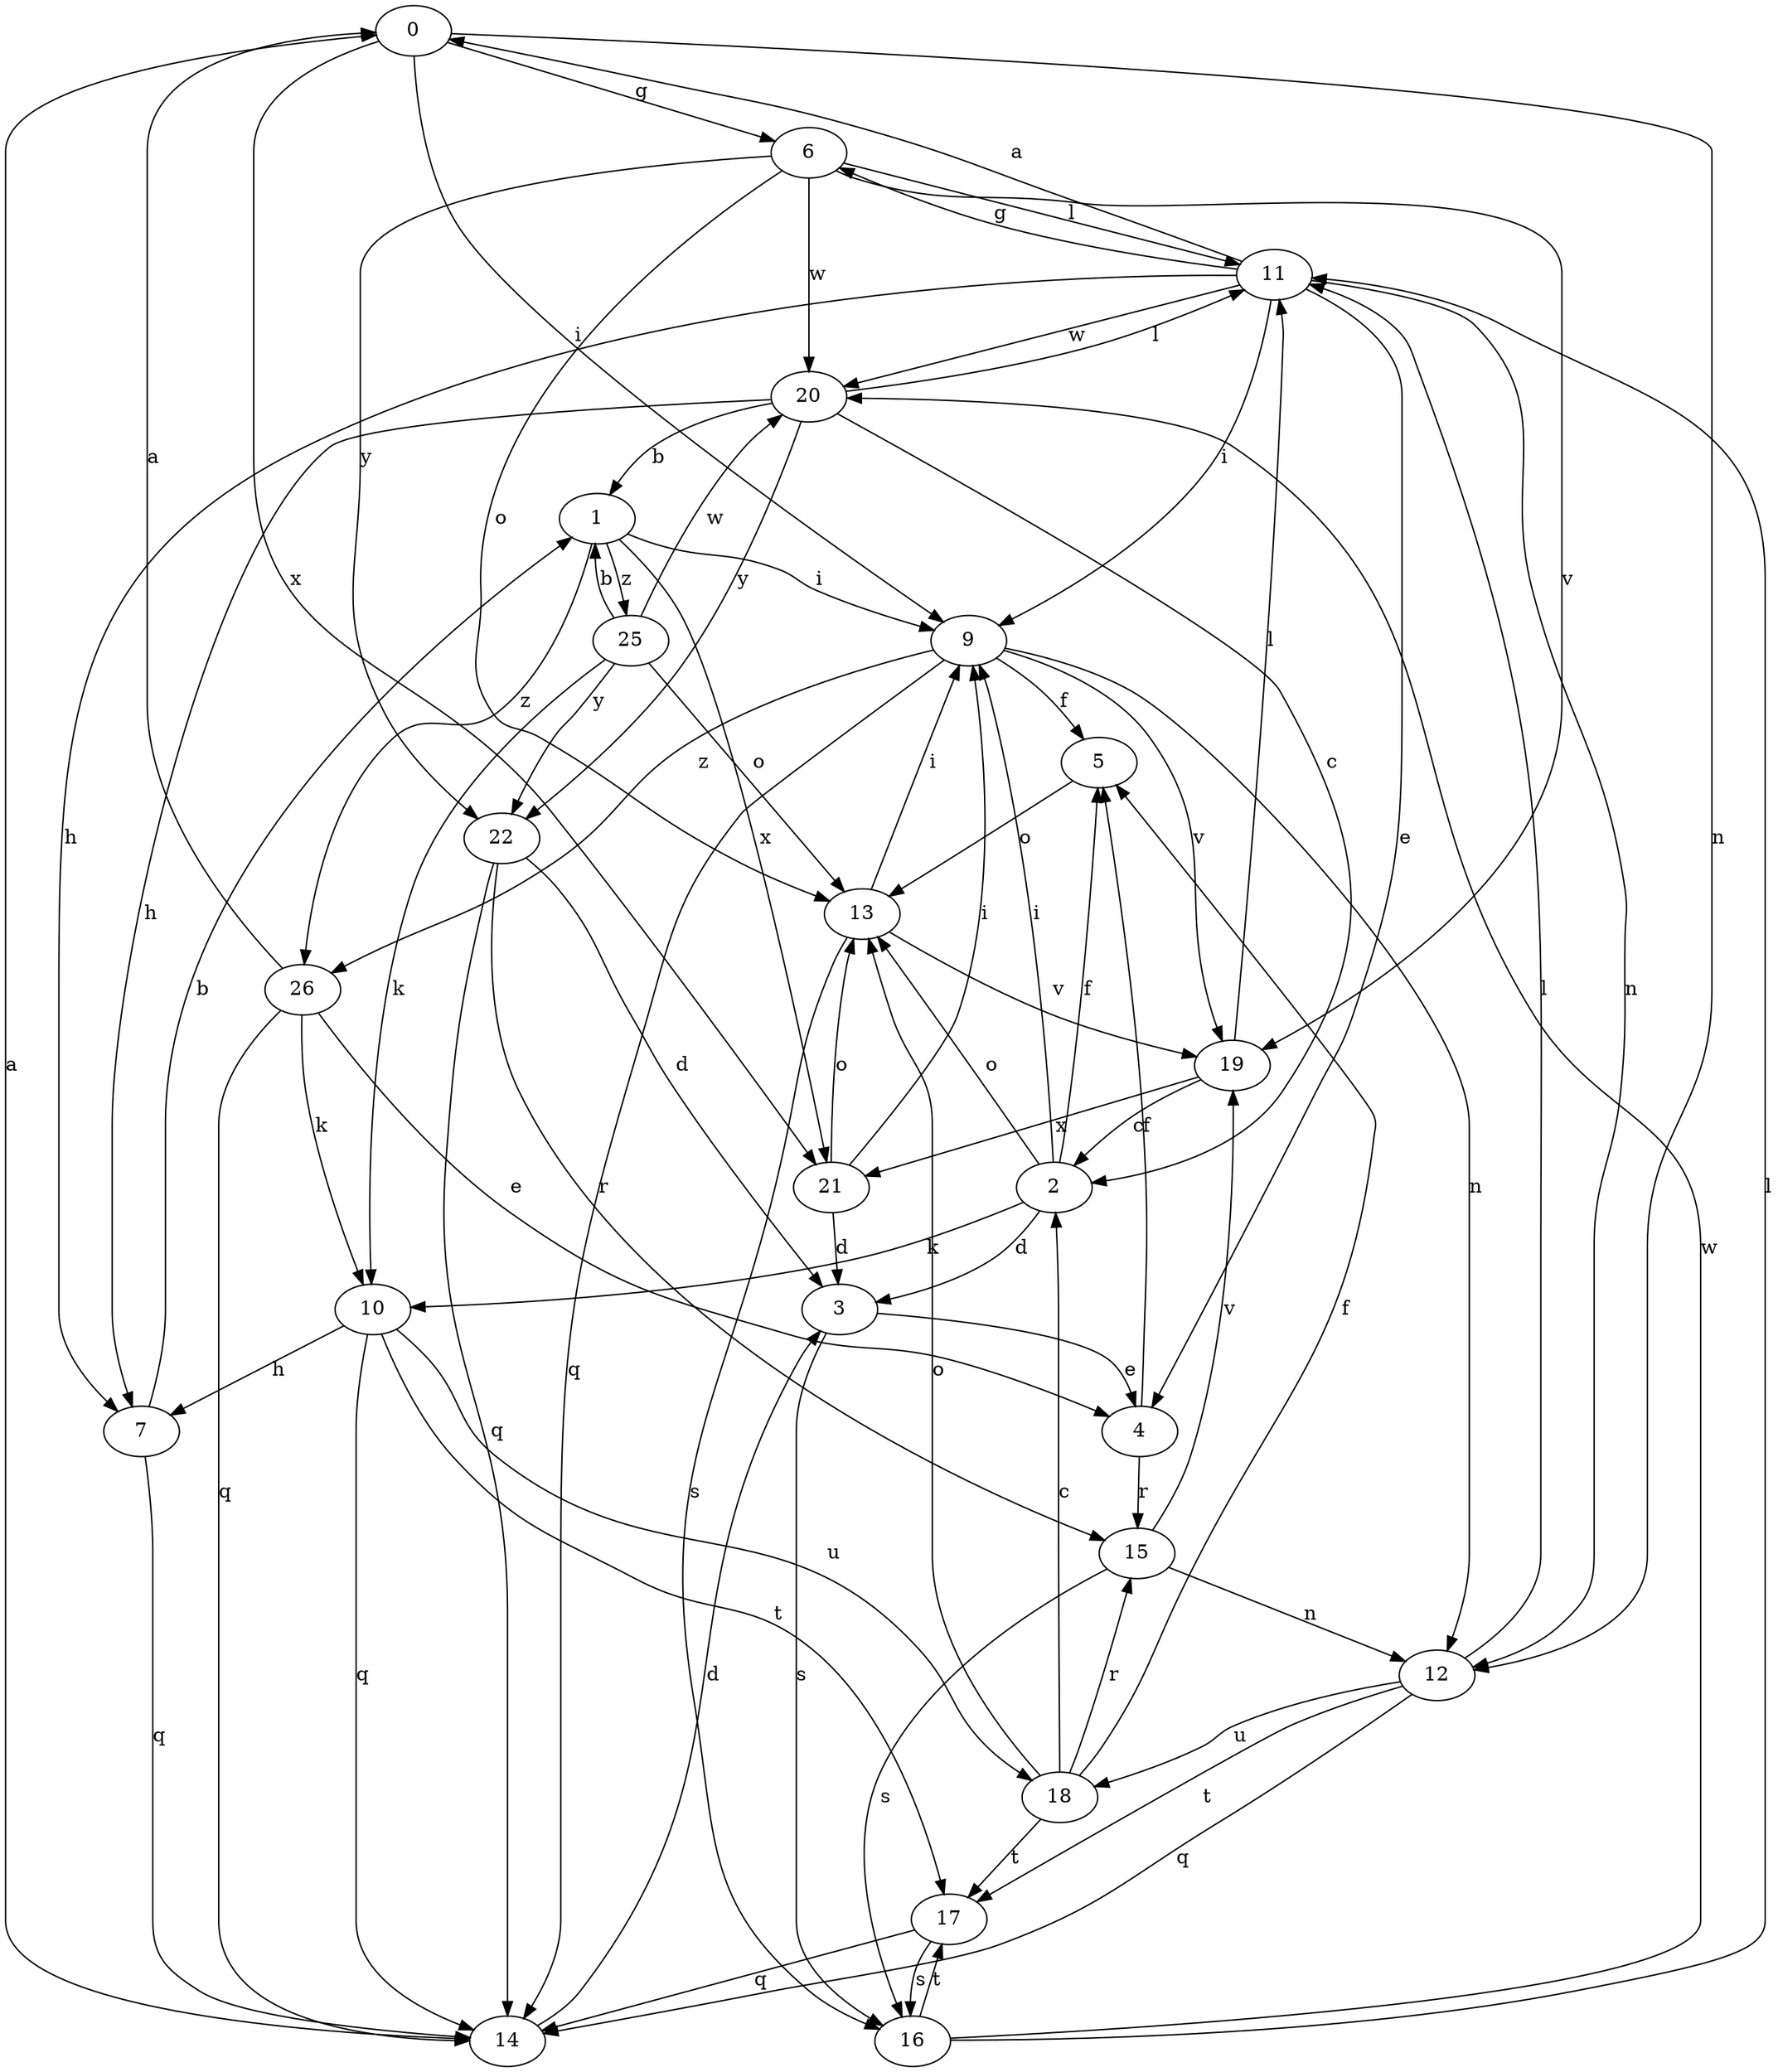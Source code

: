 strict digraph  {
0;
1;
2;
3;
4;
5;
6;
7;
9;
10;
11;
12;
13;
14;
15;
16;
17;
18;
19;
20;
21;
22;
25;
26;
0 -> 6  [label=g];
0 -> 9  [label=i];
0 -> 12  [label=n];
0 -> 21  [label=x];
1 -> 9  [label=i];
1 -> 21  [label=x];
1 -> 25  [label=z];
1 -> 26  [label=z];
2 -> 3  [label=d];
2 -> 5  [label=f];
2 -> 9  [label=i];
2 -> 10  [label=k];
2 -> 13  [label=o];
3 -> 4  [label=e];
3 -> 16  [label=s];
4 -> 5  [label=f];
4 -> 15  [label=r];
5 -> 13  [label=o];
6 -> 11  [label=l];
6 -> 13  [label=o];
6 -> 19  [label=v];
6 -> 20  [label=w];
6 -> 22  [label=y];
7 -> 1  [label=b];
7 -> 14  [label=q];
9 -> 5  [label=f];
9 -> 12  [label=n];
9 -> 14  [label=q];
9 -> 19  [label=v];
9 -> 26  [label=z];
10 -> 7  [label=h];
10 -> 14  [label=q];
10 -> 17  [label=t];
10 -> 18  [label=u];
11 -> 0  [label=a];
11 -> 4  [label=e];
11 -> 6  [label=g];
11 -> 7  [label=h];
11 -> 9  [label=i];
11 -> 12  [label=n];
11 -> 20  [label=w];
12 -> 11  [label=l];
12 -> 14  [label=q];
12 -> 17  [label=t];
12 -> 18  [label=u];
13 -> 9  [label=i];
13 -> 16  [label=s];
13 -> 19  [label=v];
14 -> 0  [label=a];
14 -> 3  [label=d];
15 -> 12  [label=n];
15 -> 16  [label=s];
15 -> 19  [label=v];
16 -> 11  [label=l];
16 -> 17  [label=t];
16 -> 20  [label=w];
17 -> 14  [label=q];
17 -> 16  [label=s];
18 -> 2  [label=c];
18 -> 5  [label=f];
18 -> 13  [label=o];
18 -> 15  [label=r];
18 -> 17  [label=t];
19 -> 2  [label=c];
19 -> 11  [label=l];
19 -> 21  [label=x];
20 -> 1  [label=b];
20 -> 2  [label=c];
20 -> 7  [label=h];
20 -> 11  [label=l];
20 -> 22  [label=y];
21 -> 3  [label=d];
21 -> 9  [label=i];
21 -> 13  [label=o];
22 -> 3  [label=d];
22 -> 14  [label=q];
22 -> 15  [label=r];
25 -> 1  [label=b];
25 -> 10  [label=k];
25 -> 13  [label=o];
25 -> 20  [label=w];
25 -> 22  [label=y];
26 -> 0  [label=a];
26 -> 4  [label=e];
26 -> 10  [label=k];
26 -> 14  [label=q];
}
